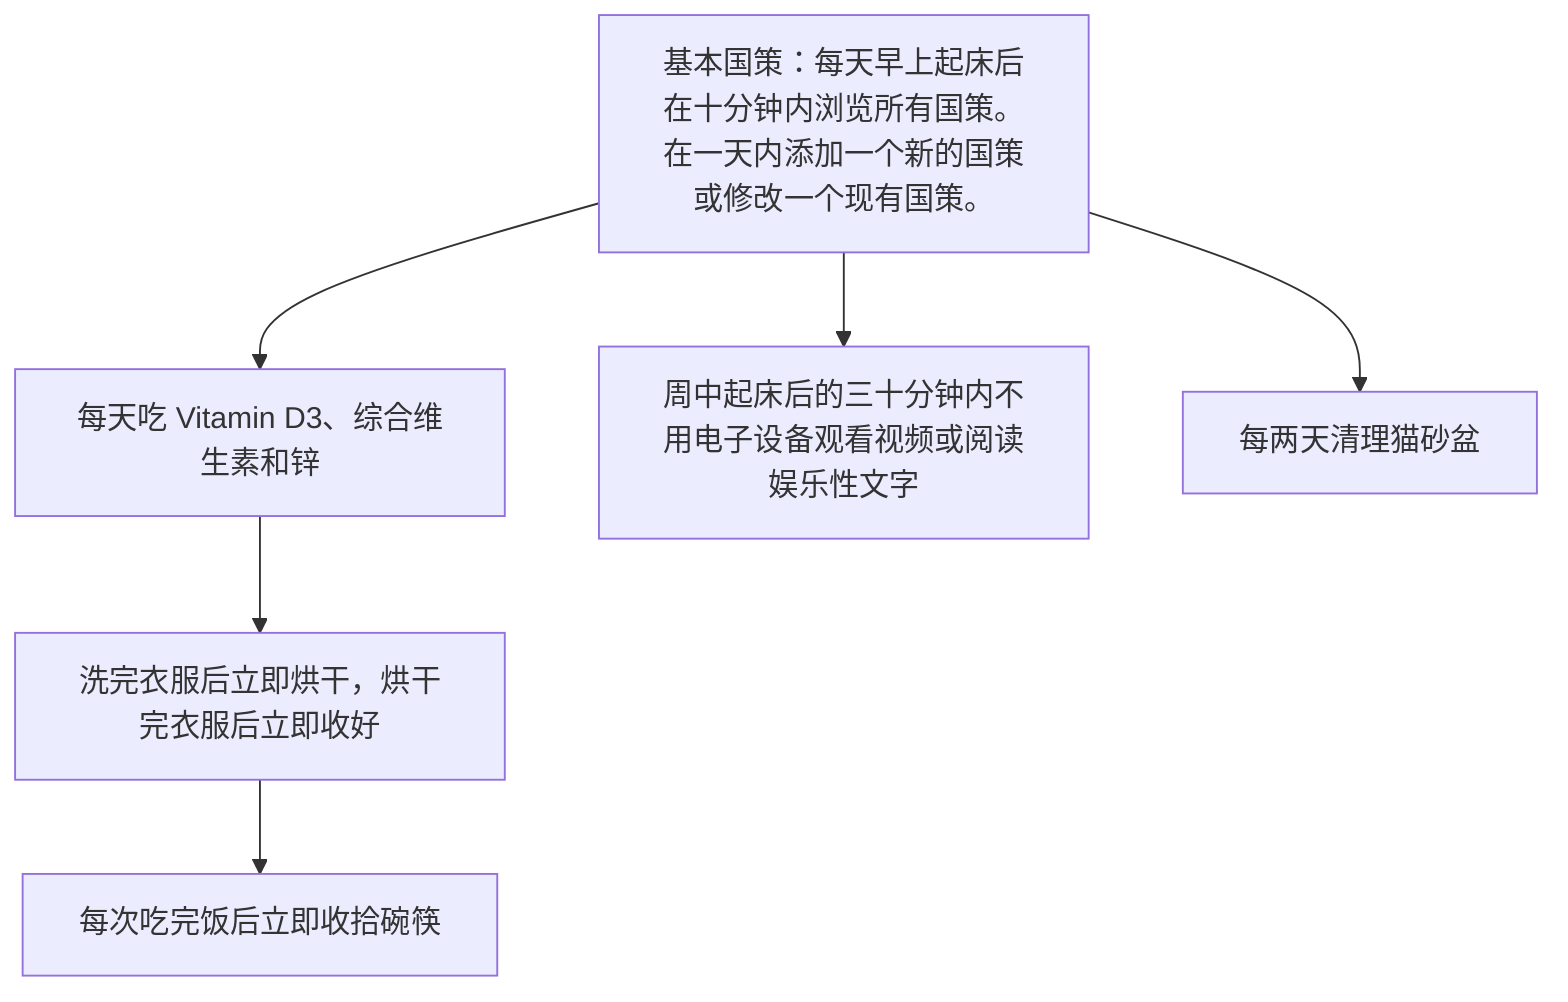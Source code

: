 graph TD
    A[基本国策：每天早上起床后在十分钟内浏览所有国策。在一天内添加一个新的国策或修改一个现有国策。]
    A --> B[每天吃 Vitamin D3、综合维生素和锌]
    B --> BA[洗完衣服后立即烘干，烘干完衣服后立即收好]
    BA --> BAA[每次吃完饭后立即收拾碗筷]
    A --> C[周中起床后的三十分钟内不用电子设备观看视频或阅读娱乐性文字]
    A --> D[每两天清理猫砂盆]